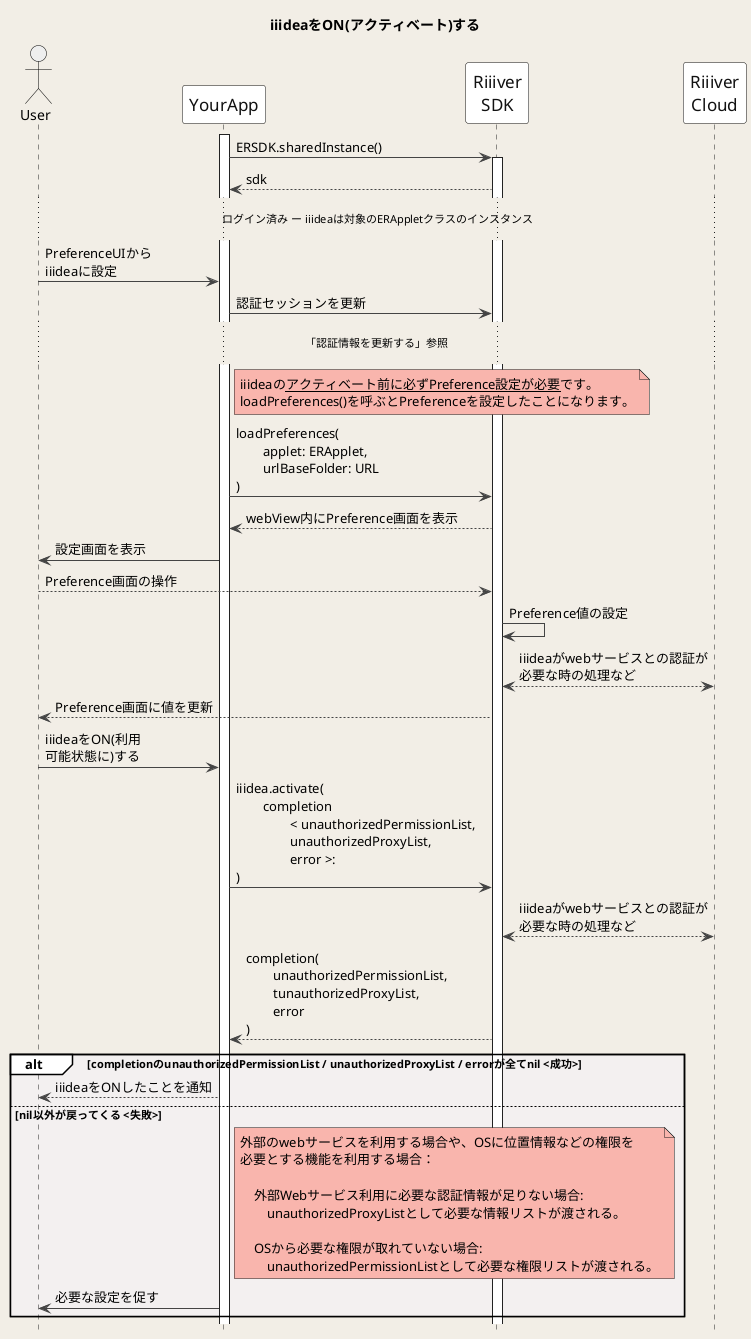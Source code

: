 @startuml
title iiideaをON(アクティベート)する
hide footbox

skinparam DefaultFontName "Noto Sans JP, Helvetica, Arial, Liberation Sans"
skinparam BackgroundColor #F2EEE6
skinparam Shadowing false
skinparam NoteBackgroundColor #F9B5AD
skinparam NodeBorderColor #F26767

skinparam sequence {
ArrowColor #444444
ActorBorderColor Black
LifeLineBorderColor #222222
LifeLineBackgroundColor White
BoxBorderColor #FFFFFF
BoxBackgroundColor #F2fEf6
GroupBackgroundColor #FFFFFF
GroupBodyBackgroundColor #F3F0F0

ParticipantBorderColor #111111
ParticipantBackgroundColor White
ParticipantFontSize 17
ParticipantFontColor #111111
BoundaryBorderColor Gray
ActorBackgroundColor #eeeeee
ActorFontColor Black

}

actor User
participant YourApp as App
participant "Riiiver\nSDK" as ERSDK
participant "Riiiver\nCloud" as Riiiver

activate App

App -> ERSDK: ERSDK.sharedInstance()
activate ERSDK
App <-- ERSDK: sdk

... ログイン済み ー iiideaは対象のERAppletクラスのインスタンス...

User -> App: PreferenceUIから\niiideaに設定

App -> ERSDK: 認証セッションを更新
... 「認証情報を更新する」参照 ...
note right of App: iiideaの__アクティベート前に必ずPreference設定が必要__です。\nloadPreferences()を呼ぶとPreferenceを設定したことになります。
App -> ERSDK: loadPreferences(\n\tapplet: ERApplet,\n\turlBaseFolder: URL\n)
App <-- ERSDK: webView内にPreference画面を表示
User <- App: 設定画面を表示
User --> ERSDK: Preference画面の操作
ERSDK -> ERSDK: Preference値の設定
ERSDK <--> Riiiver: iiideaがwebサービスとの認証が\n必要な時の処理など
User <-- ERSDK: Preference画面に値を更新

User -> App: iiideaをON(利用\n可能状態に)する
App -> ERSDK: iiidea.activate(\n\tcompletion\n\t\t< unauthorizedPermissionList,\n\t\tunauthorizedProxyList,\n\t\terror >:\n)
ERSDK <--> Riiiver: iiideaがwebサービスとの認証が\n必要な時の処理など
App <-- ERSDK: completion(\n\tunauthorizedPermissionList,\n\ttunauthorizedProxyList,\n\terror\n)
alt completionのunauthorizedPermissionList / unauthorizedProxyList / errorが全てnil <成功>
    User <-- App: iiideaをONしたことを通知
else nil以外が戻ってくる <失敗>
    note right of App
        外部のwebサービスを利用する場合や、OSに位置情報などの権限を
        必要とする機能を利用する場合：

            外部Webサービス利用に必要な認証情報が足りない場合:
                unauthorizedProxyListとして必要な情報リストが渡される。

            OSから必要な権限が取れていない場合:
                unauthorizedPermissionListとして必要な権限リストが渡される。
    end note
    App -> User: 必要な設定を促す
end

@enduml
